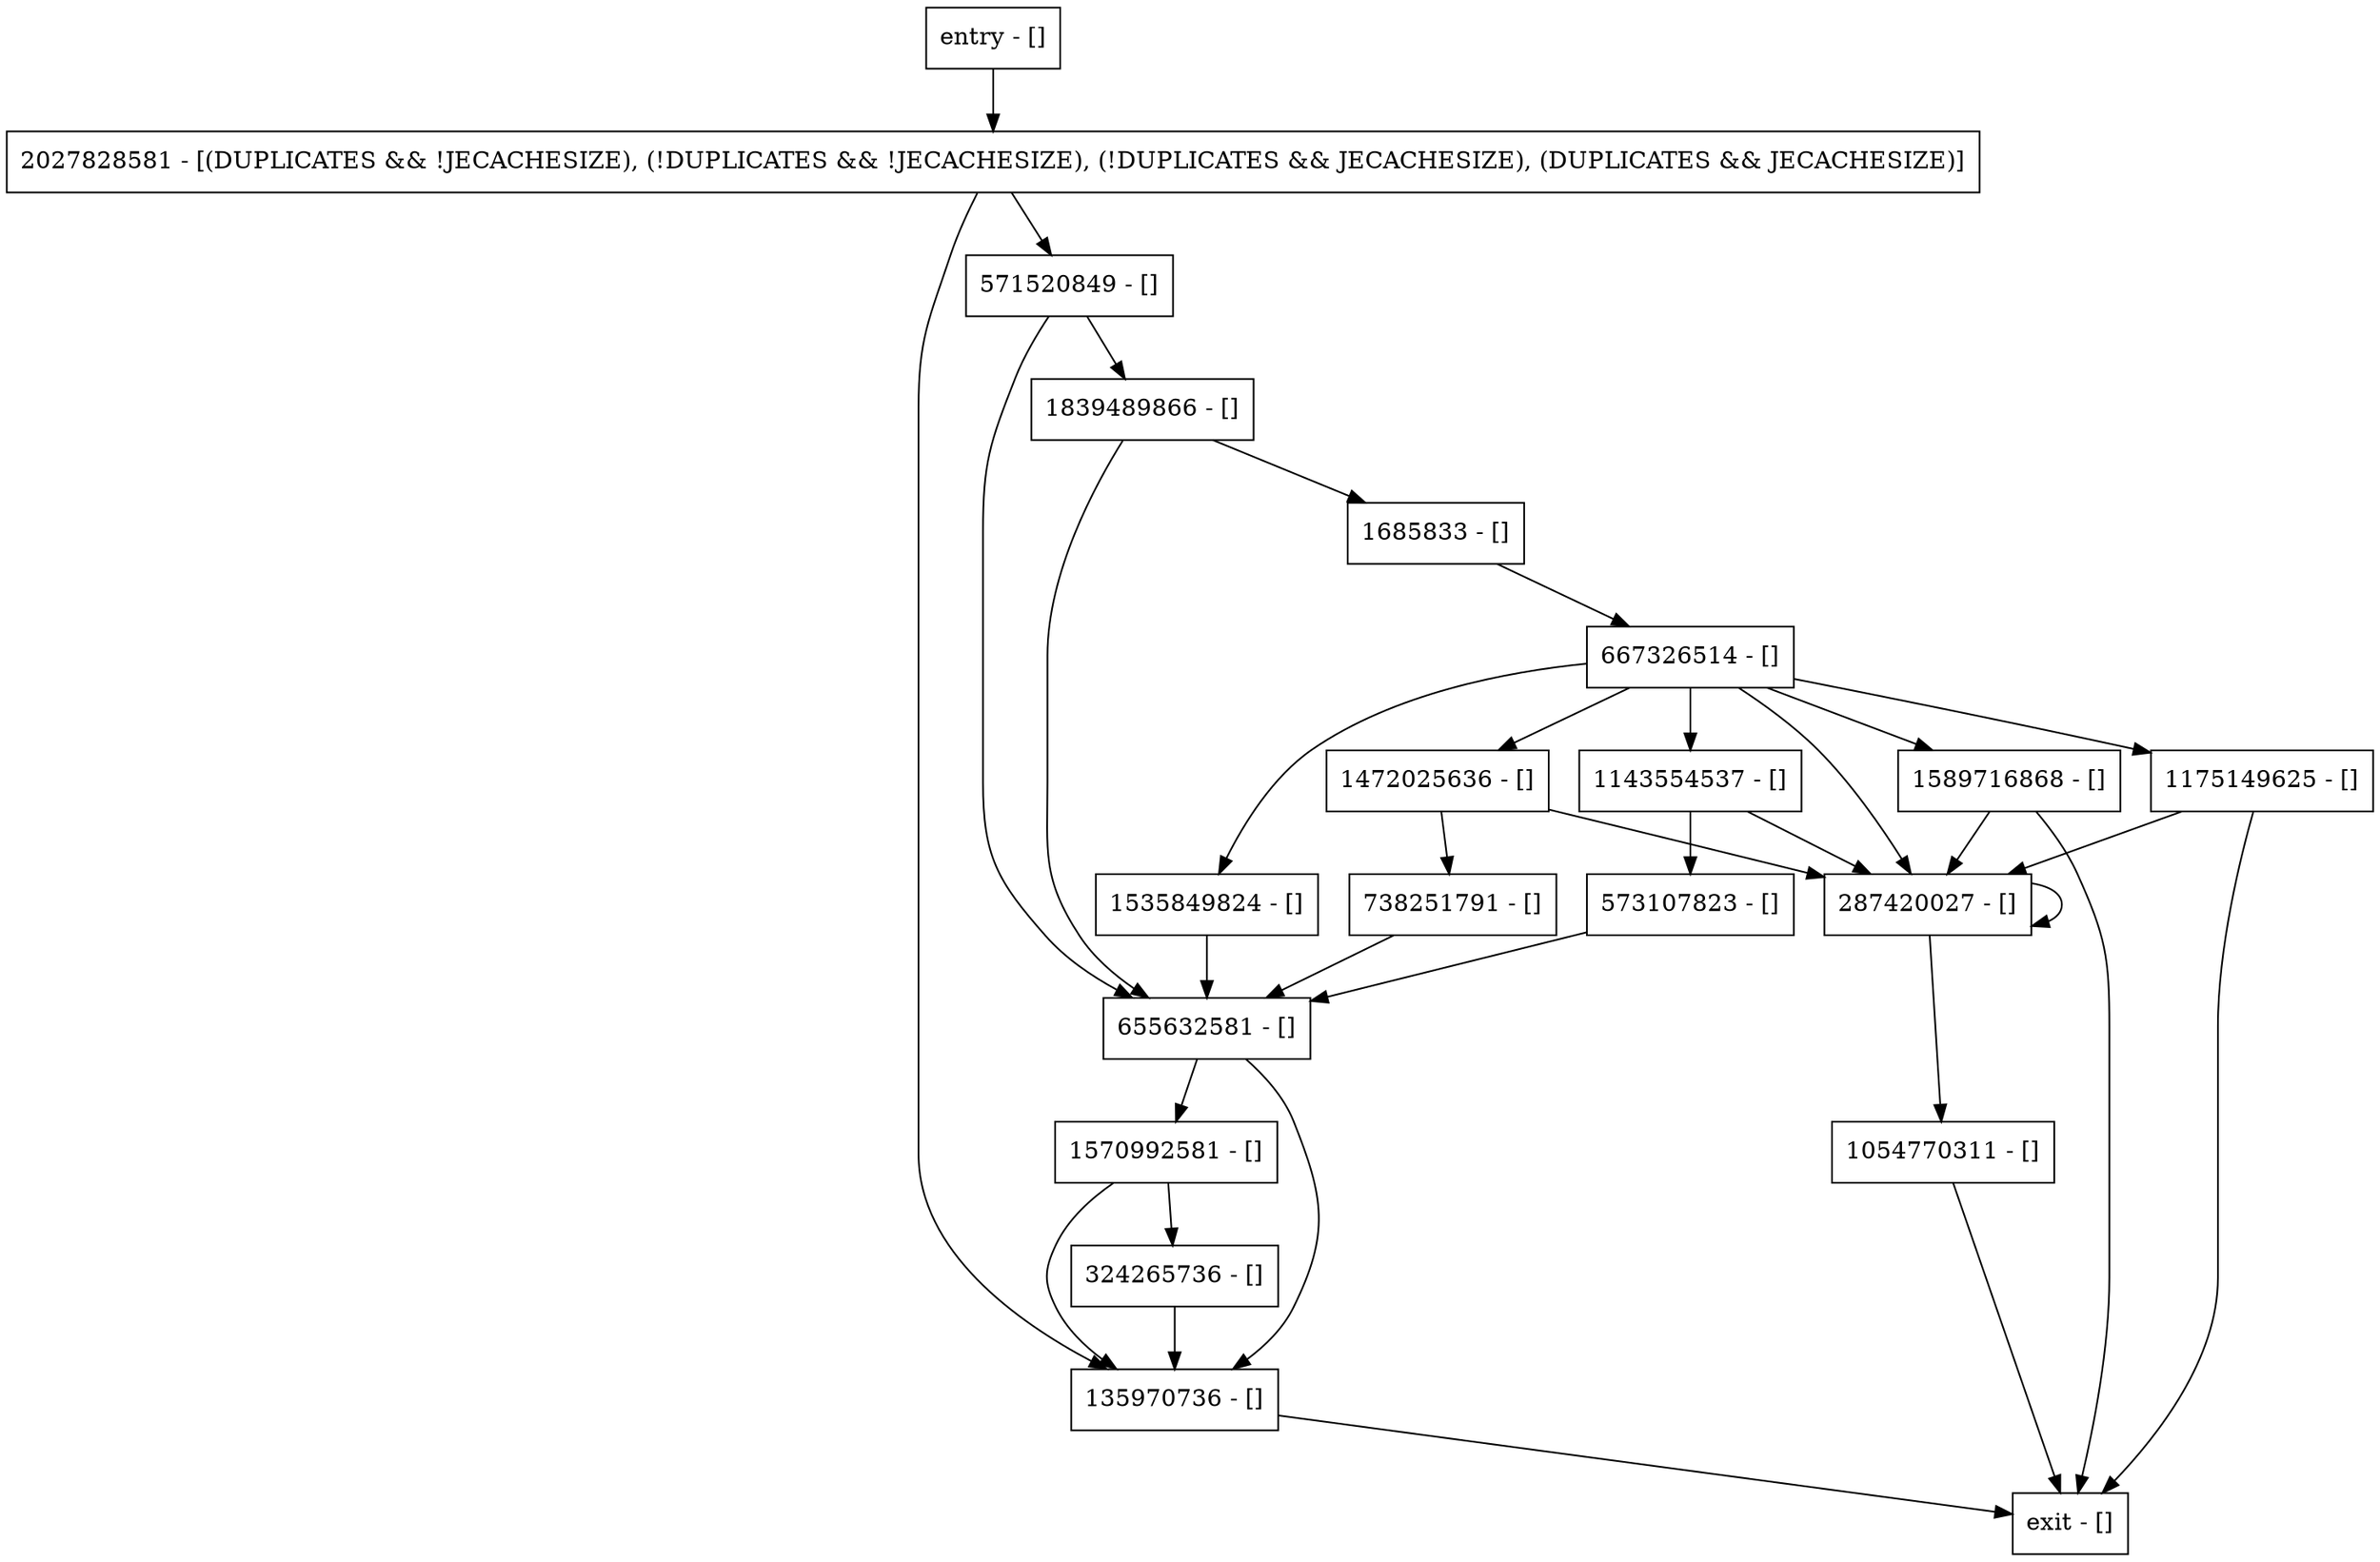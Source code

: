 digraph handleClosed {
node [shape=record];
1839489866 [label="1839489866 - []"];
1535849824 [label="1535849824 - []"];
1589716868 [label="1589716868 - []"];
1175149625 [label="1175149625 - []"];
1472025636 [label="1472025636 - []"];
655632581 [label="655632581 - []"];
entry [label="entry - []"];
exit [label="exit - []"];
1143554537 [label="1143554537 - []"];
1685833 [label="1685833 - []"];
573107823 [label="573107823 - []"];
135970736 [label="135970736 - []"];
2027828581 [label="2027828581 - [(DUPLICATES && !JECACHESIZE), (!DUPLICATES && !JECACHESIZE), (!DUPLICATES && JECACHESIZE), (DUPLICATES && JECACHESIZE)]"];
324265736 [label="324265736 - []"];
738251791 [label="738251791 - []"];
1054770311 [label="1054770311 - []"];
571520849 [label="571520849 - []"];
287420027 [label="287420027 - []"];
1570992581 [label="1570992581 - []"];
667326514 [label="667326514 - []"];
entry;
exit;
1839489866 -> 1685833;
1839489866 -> 655632581;
1535849824 -> 655632581;
1589716868 -> exit;
1589716868 -> 287420027;
1175149625 -> exit;
1175149625 -> 287420027;
1472025636 -> 738251791;
1472025636 -> 287420027;
655632581 -> 135970736;
655632581 -> 1570992581;
entry -> 2027828581;
1143554537 -> 573107823;
1143554537 -> 287420027;
1685833 -> 667326514;
573107823 -> 655632581;
135970736 -> exit;
2027828581 -> 135970736;
2027828581 -> 571520849;
324265736 -> 135970736;
738251791 -> 655632581;
1054770311 -> exit;
571520849 -> 1839489866;
571520849 -> 655632581;
287420027 -> 1054770311;
287420027 -> 287420027;
1570992581 -> 135970736;
1570992581 -> 324265736;
667326514 -> 1143554537;
667326514 -> 1535849824;
667326514 -> 1589716868;
667326514 -> 1175149625;
667326514 -> 1472025636;
667326514 -> 287420027;
}

